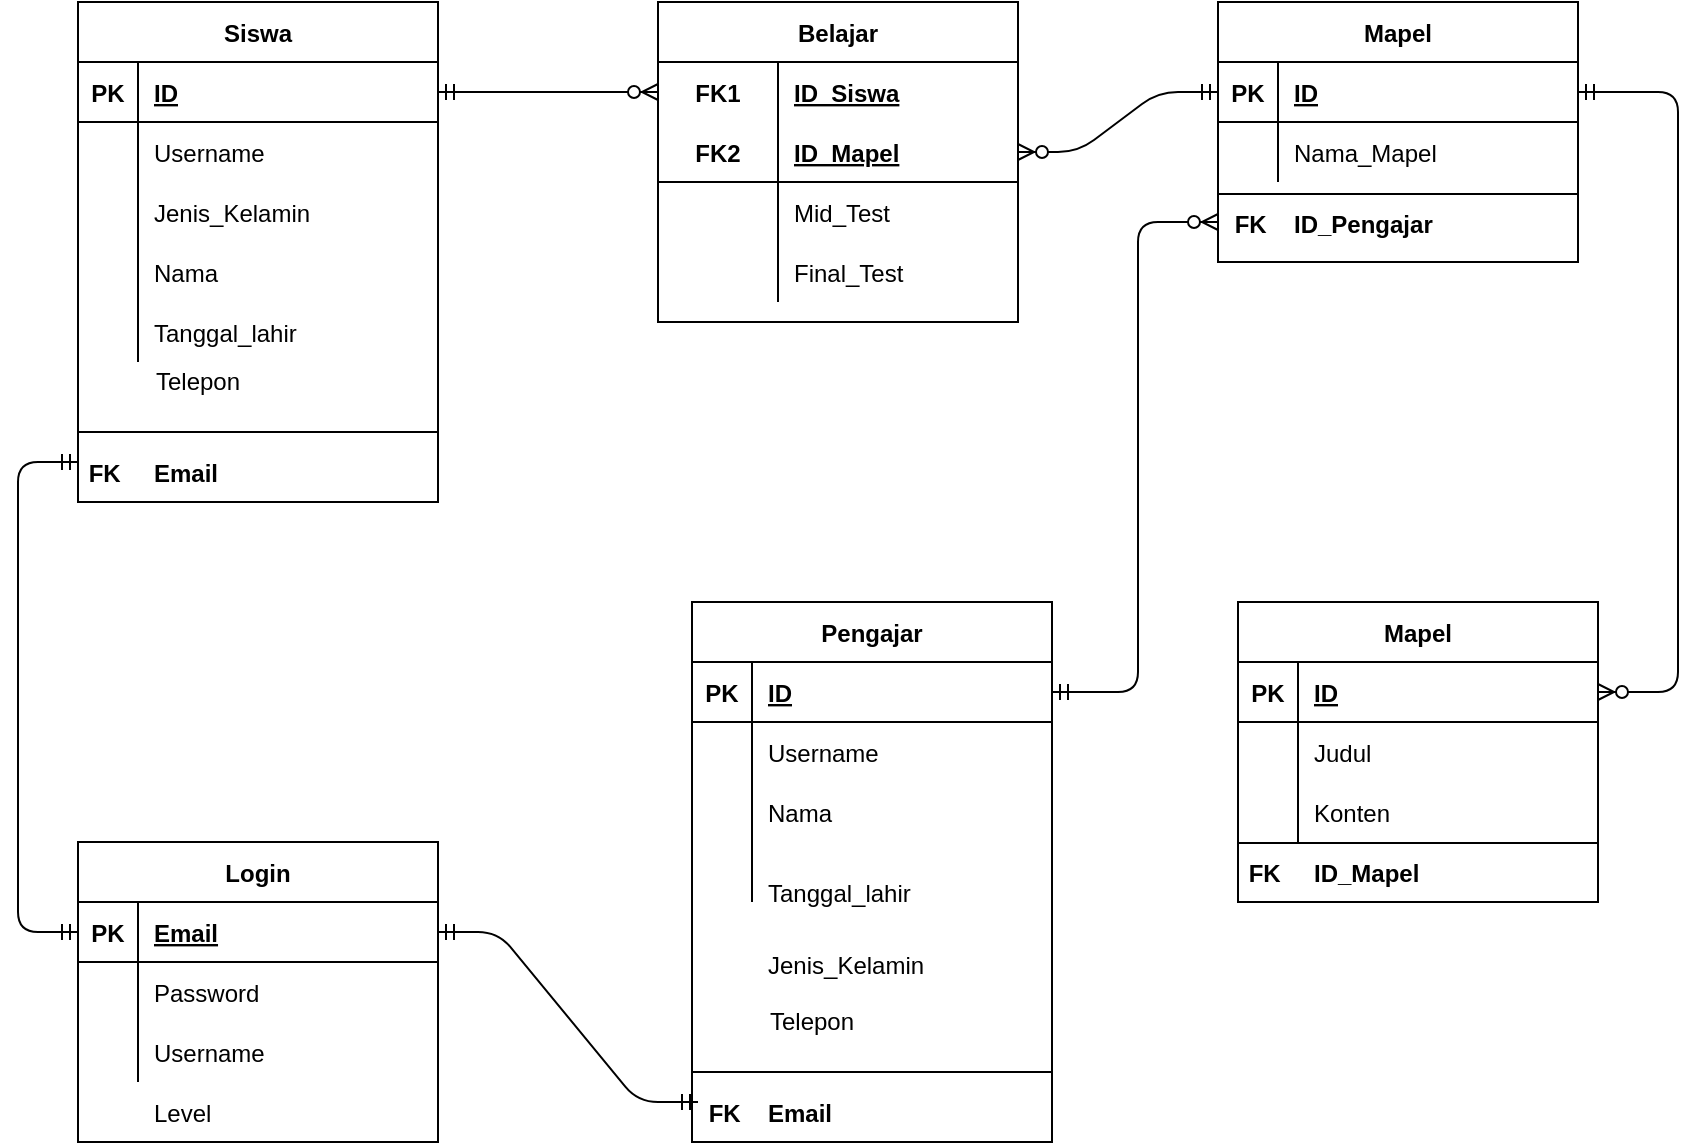 <mxfile version="13.10.1" type="device"><diagram id="iMdHe8foG-8TYhm6ewDh" name="Page-1"><mxGraphModel dx="868" dy="433" grid="1" gridSize="10" guides="1" tooltips="1" connect="1" arrows="1" fold="1" page="1" pageScale="1" pageWidth="850" pageHeight="1100" math="0" shadow="0"><root><mxCell id="0"/><mxCell id="1" parent="0"/><mxCell id="Vj2Q8QpAhm5BJDSr8hEJ-1" value="Siswa" style="shape=table;startSize=30;container=1;collapsible=1;childLayout=tableLayout;fixedRows=1;rowLines=0;fontStyle=1;align=center;resizeLast=1;" parent="1" vertex="1"><mxGeometry x="80" y="40" width="180" height="250" as="geometry"/></mxCell><mxCell id="Vj2Q8QpAhm5BJDSr8hEJ-2" value="" style="shape=partialRectangle;collapsible=0;dropTarget=0;pointerEvents=0;fillColor=none;top=0;left=0;bottom=1;right=0;points=[[0,0.5],[1,0.5]];portConstraint=eastwest;" parent="Vj2Q8QpAhm5BJDSr8hEJ-1" vertex="1"><mxGeometry y="30" width="180" height="30" as="geometry"/></mxCell><mxCell id="Vj2Q8QpAhm5BJDSr8hEJ-3" value="PK" style="shape=partialRectangle;connectable=0;fillColor=none;top=0;left=0;bottom=0;right=0;fontStyle=1;overflow=hidden;" parent="Vj2Q8QpAhm5BJDSr8hEJ-2" vertex="1"><mxGeometry width="30" height="30" as="geometry"/></mxCell><mxCell id="Vj2Q8QpAhm5BJDSr8hEJ-4" value="ID" style="shape=partialRectangle;connectable=0;fillColor=none;top=0;left=0;bottom=0;right=0;align=left;spacingLeft=6;fontStyle=5;overflow=hidden;" parent="Vj2Q8QpAhm5BJDSr8hEJ-2" vertex="1"><mxGeometry x="30" width="150" height="30" as="geometry"/></mxCell><mxCell id="Vj2Q8QpAhm5BJDSr8hEJ-5" value="" style="shape=partialRectangle;collapsible=0;dropTarget=0;pointerEvents=0;fillColor=none;top=0;left=0;bottom=0;right=0;points=[[0,0.5],[1,0.5]];portConstraint=eastwest;" parent="Vj2Q8QpAhm5BJDSr8hEJ-1" vertex="1"><mxGeometry y="60" width="180" height="30" as="geometry"/></mxCell><mxCell id="Vj2Q8QpAhm5BJDSr8hEJ-6" value="" style="shape=partialRectangle;connectable=0;fillColor=none;top=0;left=0;bottom=0;right=0;editable=1;overflow=hidden;" parent="Vj2Q8QpAhm5BJDSr8hEJ-5" vertex="1"><mxGeometry width="30" height="30" as="geometry"/></mxCell><mxCell id="Vj2Q8QpAhm5BJDSr8hEJ-7" value="Username" style="shape=partialRectangle;connectable=0;fillColor=none;top=0;left=0;bottom=0;right=0;align=left;spacingLeft=6;overflow=hidden;" parent="Vj2Q8QpAhm5BJDSr8hEJ-5" vertex="1"><mxGeometry x="30" width="150" height="30" as="geometry"/></mxCell><mxCell id="MXmllqMuFRXZkB6bzygv-2" value="" style="shape=partialRectangle;collapsible=0;dropTarget=0;pointerEvents=0;fillColor=none;top=0;left=0;bottom=0;right=0;points=[[0,0.5],[1,0.5]];portConstraint=eastwest;" parent="Vj2Q8QpAhm5BJDSr8hEJ-1" vertex="1"><mxGeometry y="90" width="180" height="30" as="geometry"/></mxCell><mxCell id="MXmllqMuFRXZkB6bzygv-3" value="" style="shape=partialRectangle;connectable=0;fillColor=none;top=0;left=0;bottom=0;right=0;editable=1;overflow=hidden;" parent="MXmllqMuFRXZkB6bzygv-2" vertex="1"><mxGeometry width="30" height="30" as="geometry"/></mxCell><mxCell id="MXmllqMuFRXZkB6bzygv-4" value="Jenis_Kelamin" style="shape=partialRectangle;connectable=0;fillColor=none;top=0;left=0;bottom=0;right=0;align=left;spacingLeft=6;overflow=hidden;" parent="MXmllqMuFRXZkB6bzygv-2" vertex="1"><mxGeometry x="30" width="150" height="30" as="geometry"/></mxCell><mxCell id="Vj2Q8QpAhm5BJDSr8hEJ-11" value="" style="shape=partialRectangle;collapsible=0;dropTarget=0;pointerEvents=0;fillColor=none;top=0;left=0;bottom=0;right=0;points=[[0,0.5],[1,0.5]];portConstraint=eastwest;" parent="Vj2Q8QpAhm5BJDSr8hEJ-1" vertex="1"><mxGeometry y="120" width="180" height="30" as="geometry"/></mxCell><mxCell id="Vj2Q8QpAhm5BJDSr8hEJ-12" value="" style="shape=partialRectangle;connectable=0;fillColor=none;top=0;left=0;bottom=0;right=0;editable=1;overflow=hidden;" parent="Vj2Q8QpAhm5BJDSr8hEJ-11" vertex="1"><mxGeometry width="30" height="30" as="geometry"/></mxCell><mxCell id="Vj2Q8QpAhm5BJDSr8hEJ-13" value="Nama" style="shape=partialRectangle;connectable=0;fillColor=none;top=0;left=0;bottom=0;right=0;align=left;spacingLeft=6;overflow=hidden;" parent="Vj2Q8QpAhm5BJDSr8hEJ-11" vertex="1"><mxGeometry x="30" width="150" height="30" as="geometry"/></mxCell><mxCell id="Vj2Q8QpAhm5BJDSr8hEJ-8" value="" style="shape=partialRectangle;collapsible=0;dropTarget=0;pointerEvents=0;fillColor=none;top=0;left=0;bottom=0;right=0;points=[[0,0.5],[1,0.5]];portConstraint=eastwest;" parent="Vj2Q8QpAhm5BJDSr8hEJ-1" vertex="1"><mxGeometry y="150" width="180" height="30" as="geometry"/></mxCell><mxCell id="Vj2Q8QpAhm5BJDSr8hEJ-9" value="" style="shape=partialRectangle;connectable=0;fillColor=none;top=0;left=0;bottom=0;right=0;editable=1;overflow=hidden;" parent="Vj2Q8QpAhm5BJDSr8hEJ-8" vertex="1"><mxGeometry width="30" height="30" as="geometry"/></mxCell><mxCell id="Vj2Q8QpAhm5BJDSr8hEJ-10" value="" style="shape=partialRectangle;connectable=0;fillColor=none;top=0;left=0;bottom=0;right=0;align=left;spacingLeft=6;overflow=hidden;" parent="Vj2Q8QpAhm5BJDSr8hEJ-8" vertex="1"><mxGeometry x="30" width="150" height="30" as="geometry"/></mxCell><mxCell id="Vj2Q8QpAhm5BJDSr8hEJ-43" value="Mapel" style="shape=table;startSize=30;container=1;collapsible=1;childLayout=tableLayout;fixedRows=1;rowLines=0;fontStyle=1;align=center;resizeLast=1;" parent="1" vertex="1"><mxGeometry x="650" y="40" width="180" height="130" as="geometry"/></mxCell><mxCell id="Vj2Q8QpAhm5BJDSr8hEJ-44" value="" style="shape=partialRectangle;collapsible=0;dropTarget=0;pointerEvents=0;fillColor=none;top=0;left=0;bottom=1;right=0;points=[[0,0.5],[1,0.5]];portConstraint=eastwest;" parent="Vj2Q8QpAhm5BJDSr8hEJ-43" vertex="1"><mxGeometry y="30" width="180" height="30" as="geometry"/></mxCell><mxCell id="Vj2Q8QpAhm5BJDSr8hEJ-45" value="PK" style="shape=partialRectangle;connectable=0;fillColor=none;top=0;left=0;bottom=0;right=0;fontStyle=1;overflow=hidden;" parent="Vj2Q8QpAhm5BJDSr8hEJ-44" vertex="1"><mxGeometry width="30" height="30" as="geometry"/></mxCell><mxCell id="Vj2Q8QpAhm5BJDSr8hEJ-46" value="ID" style="shape=partialRectangle;connectable=0;fillColor=none;top=0;left=0;bottom=0;right=0;align=left;spacingLeft=6;fontStyle=5;overflow=hidden;" parent="Vj2Q8QpAhm5BJDSr8hEJ-44" vertex="1"><mxGeometry x="30" width="150" height="30" as="geometry"/></mxCell><mxCell id="Vj2Q8QpAhm5BJDSr8hEJ-47" value="" style="shape=partialRectangle;collapsible=0;dropTarget=0;pointerEvents=0;fillColor=none;top=0;left=0;bottom=0;right=0;points=[[0,0.5],[1,0.5]];portConstraint=eastwest;" parent="Vj2Q8QpAhm5BJDSr8hEJ-43" vertex="1"><mxGeometry y="60" width="180" height="30" as="geometry"/></mxCell><mxCell id="Vj2Q8QpAhm5BJDSr8hEJ-48" value="" style="shape=partialRectangle;connectable=0;fillColor=none;top=0;left=0;bottom=0;right=0;editable=1;overflow=hidden;" parent="Vj2Q8QpAhm5BJDSr8hEJ-47" vertex="1"><mxGeometry width="30" height="30" as="geometry"/></mxCell><mxCell id="Vj2Q8QpAhm5BJDSr8hEJ-49" value="Nama_Mapel" style="shape=partialRectangle;connectable=0;fillColor=none;top=0;left=0;bottom=0;right=0;align=left;spacingLeft=6;overflow=hidden;" parent="Vj2Q8QpAhm5BJDSr8hEJ-47" vertex="1"><mxGeometry x="30" width="150" height="30" as="geometry"/></mxCell><mxCell id="Vj2Q8QpAhm5BJDSr8hEJ-16" value="Email" style="shape=partialRectangle;connectable=0;fillColor=none;top=0;left=0;bottom=0;right=0;align=left;spacingLeft=6;overflow=hidden;fontStyle=1" parent="1" vertex="1"><mxGeometry x="110" y="260" width="150" height="30" as="geometry"/></mxCell><mxCell id="Vj2Q8QpAhm5BJDSr8hEJ-19" value="Tanggal_lahir" style="shape=partialRectangle;connectable=0;fillColor=none;top=0;left=0;bottom=0;right=0;align=left;spacingLeft=6;overflow=hidden;" parent="1" vertex="1"><mxGeometry x="110" y="190" width="150" height="30" as="geometry"/></mxCell><mxCell id="Vj2Q8QpAhm5BJDSr8hEJ-66" value="Belajar" style="shape=table;startSize=30;container=1;collapsible=1;childLayout=tableLayout;fixedRows=1;rowLines=0;fontStyle=1;align=center;resizeLast=1;" parent="1" vertex="1"><mxGeometry x="370" y="40" width="180" height="160" as="geometry"/></mxCell><mxCell id="Vj2Q8QpAhm5BJDSr8hEJ-67" value="" style="shape=partialRectangle;collapsible=0;dropTarget=0;pointerEvents=0;fillColor=none;top=0;left=0;bottom=0;right=0;points=[[0,0.5],[1,0.5]];portConstraint=eastwest;" parent="Vj2Q8QpAhm5BJDSr8hEJ-66" vertex="1"><mxGeometry y="30" width="180" height="30" as="geometry"/></mxCell><mxCell id="Vj2Q8QpAhm5BJDSr8hEJ-68" value="FK1" style="shape=partialRectangle;connectable=0;fillColor=none;top=0;left=0;bottom=0;right=0;fontStyle=1;overflow=hidden;" parent="Vj2Q8QpAhm5BJDSr8hEJ-67" vertex="1"><mxGeometry width="60" height="30" as="geometry"/></mxCell><mxCell id="Vj2Q8QpAhm5BJDSr8hEJ-69" value="ID_Siswa" style="shape=partialRectangle;connectable=0;fillColor=none;top=0;left=0;bottom=0;right=0;align=left;spacingLeft=6;fontStyle=5;overflow=hidden;" parent="Vj2Q8QpAhm5BJDSr8hEJ-67" vertex="1"><mxGeometry x="60" width="120" height="30" as="geometry"/></mxCell><mxCell id="Vj2Q8QpAhm5BJDSr8hEJ-70" value="" style="shape=partialRectangle;collapsible=0;dropTarget=0;pointerEvents=0;fillColor=none;top=0;left=0;bottom=1;right=0;points=[[0,0.5],[1,0.5]];portConstraint=eastwest;" parent="Vj2Q8QpAhm5BJDSr8hEJ-66" vertex="1"><mxGeometry y="60" width="180" height="30" as="geometry"/></mxCell><mxCell id="Vj2Q8QpAhm5BJDSr8hEJ-71" value="FK2" style="shape=partialRectangle;connectable=0;fillColor=none;top=0;left=0;bottom=0;right=0;fontStyle=1;overflow=hidden;" parent="Vj2Q8QpAhm5BJDSr8hEJ-70" vertex="1"><mxGeometry width="60" height="30" as="geometry"/></mxCell><mxCell id="Vj2Q8QpAhm5BJDSr8hEJ-72" value="ID_Mapel" style="shape=partialRectangle;connectable=0;fillColor=none;top=0;left=0;bottom=0;right=0;align=left;spacingLeft=6;fontStyle=5;overflow=hidden;" parent="Vj2Q8QpAhm5BJDSr8hEJ-70" vertex="1"><mxGeometry x="60" width="120" height="30" as="geometry"/></mxCell><mxCell id="Vj2Q8QpAhm5BJDSr8hEJ-83" value="" style="shape=partialRectangle;collapsible=0;dropTarget=0;pointerEvents=0;fillColor=none;top=0;left=0;bottom=0;right=0;points=[[0,0.5],[1,0.5]];portConstraint=eastwest;" parent="Vj2Q8QpAhm5BJDSr8hEJ-66" vertex="1"><mxGeometry y="90" width="180" height="30" as="geometry"/></mxCell><mxCell id="Vj2Q8QpAhm5BJDSr8hEJ-84" value="" style="shape=partialRectangle;connectable=0;fillColor=none;top=0;left=0;bottom=0;right=0;editable=1;overflow=hidden;" parent="Vj2Q8QpAhm5BJDSr8hEJ-83" vertex="1"><mxGeometry width="60" height="30" as="geometry"/></mxCell><mxCell id="Vj2Q8QpAhm5BJDSr8hEJ-85" value="Mid_Test" style="shape=partialRectangle;connectable=0;fillColor=none;top=0;left=0;bottom=0;right=0;align=left;spacingLeft=6;overflow=hidden;" parent="Vj2Q8QpAhm5BJDSr8hEJ-83" vertex="1"><mxGeometry x="60" width="120" height="30" as="geometry"/></mxCell><mxCell id="Vj2Q8QpAhm5BJDSr8hEJ-73" value="" style="shape=partialRectangle;collapsible=0;dropTarget=0;pointerEvents=0;fillColor=none;top=0;left=0;bottom=0;right=0;points=[[0,0.5],[1,0.5]];portConstraint=eastwest;" parent="Vj2Q8QpAhm5BJDSr8hEJ-66" vertex="1"><mxGeometry y="120" width="180" height="30" as="geometry"/></mxCell><mxCell id="Vj2Q8QpAhm5BJDSr8hEJ-74" value="" style="shape=partialRectangle;connectable=0;fillColor=none;top=0;left=0;bottom=0;right=0;editable=1;overflow=hidden;" parent="Vj2Q8QpAhm5BJDSr8hEJ-73" vertex="1"><mxGeometry width="60" height="30" as="geometry"/></mxCell><mxCell id="Vj2Q8QpAhm5BJDSr8hEJ-75" value="Final_Test" style="shape=partialRectangle;connectable=0;fillColor=none;top=0;left=0;bottom=0;right=0;align=left;spacingLeft=6;overflow=hidden;" parent="Vj2Q8QpAhm5BJDSr8hEJ-73" vertex="1"><mxGeometry x="60" width="120" height="30" as="geometry"/></mxCell><mxCell id="Vj2Q8QpAhm5BJDSr8hEJ-86" value="" style="fontSize=12;html=1;endArrow=ERzeroToMany;startArrow=ERmandOne;edgeStyle=orthogonalEdgeStyle;exitX=1;exitY=0.5;exitDx=0;exitDy=0;endFill=1;" parent="1" source="Ri1a3u-TD6PD-_G2yPUE-16" edge="1"><mxGeometry width="100" height="100" relative="1" as="geometry"><mxPoint x="660" y="320" as="sourcePoint"/><mxPoint x="650" y="150" as="targetPoint"/><Array as="points"><mxPoint x="610" y="385"/><mxPoint x="610" y="150"/></Array></mxGeometry></mxCell><mxCell id="Ri1a3u-TD6PD-_G2yPUE-28" value="Email" style="shape=partialRectangle;connectable=0;fillColor=none;top=0;left=0;bottom=0;right=0;align=left;spacingLeft=6;overflow=hidden;fontStyle=1" parent="1" vertex="1"><mxGeometry x="417" y="580" width="150" height="30" as="geometry"/></mxCell><mxCell id="Ri1a3u-TD6PD-_G2yPUE-29" value="Tanggal_lahir" style="shape=partialRectangle;connectable=0;fillColor=none;top=0;left=0;bottom=0;right=0;align=left;spacingLeft=6;overflow=hidden;" parent="1" vertex="1"><mxGeometry x="417" y="470" width="150" height="30" as="geometry"/></mxCell><mxCell id="Ri1a3u-TD6PD-_G2yPUE-30" value="" style="line;strokeWidth=1;rotatable=0;dashed=0;labelPosition=right;align=left;verticalAlign=middle;spacingTop=0;spacingLeft=6;points=[];portConstraint=eastwest;" parent="1" vertex="1"><mxGeometry x="387" y="570" width="180" height="10" as="geometry"/></mxCell><mxCell id="Ri1a3u-TD6PD-_G2yPUE-31" value="" style="line;strokeWidth=1;rotatable=0;dashed=0;labelPosition=right;align=left;verticalAlign=middle;spacingTop=0;spacingLeft=6;points=[];portConstraint=eastwest;" parent="1" vertex="1"><mxGeometry x="80" y="250" width="180" height="10" as="geometry"/></mxCell><mxCell id="Ri1a3u-TD6PD-_G2yPUE-32" value="  FK" style="shape=partialRectangle;connectable=0;fillColor=none;top=0;left=0;bottom=0;right=0;fontStyle=1;overflow=hidden;" parent="1" vertex="1"><mxGeometry x="60" y="260" width="60" height="30" as="geometry"/></mxCell><mxCell id="Ri1a3u-TD6PD-_G2yPUE-33" value="  FK" style="shape=partialRectangle;connectable=0;fillColor=none;top=0;left=0;bottom=0;right=0;fontStyle=1;overflow=hidden;" parent="1" vertex="1"><mxGeometry x="370" y="580" width="60" height="30" as="geometry"/></mxCell><mxCell id="Ri1a3u-TD6PD-_G2yPUE-2" value="Login" style="shape=table;startSize=30;container=1;collapsible=1;childLayout=tableLayout;fixedRows=1;rowLines=0;fontStyle=1;align=center;resizeLast=1;" parent="1" vertex="1"><mxGeometry x="80" y="460" width="180" height="150" as="geometry"/></mxCell><mxCell id="Ri1a3u-TD6PD-_G2yPUE-3" value="" style="shape=partialRectangle;collapsible=0;dropTarget=0;pointerEvents=0;fillColor=none;top=0;left=0;bottom=1;right=0;points=[[0,0.5],[1,0.5]];portConstraint=eastwest;" parent="Ri1a3u-TD6PD-_G2yPUE-2" vertex="1"><mxGeometry y="30" width="180" height="30" as="geometry"/></mxCell><mxCell id="Ri1a3u-TD6PD-_G2yPUE-4" value="PK" style="shape=partialRectangle;connectable=0;fillColor=none;top=0;left=0;bottom=0;right=0;fontStyle=1;overflow=hidden;" parent="Ri1a3u-TD6PD-_G2yPUE-3" vertex="1"><mxGeometry width="30" height="30" as="geometry"/></mxCell><mxCell id="Ri1a3u-TD6PD-_G2yPUE-5" value="Email" style="shape=partialRectangle;connectable=0;fillColor=none;top=0;left=0;bottom=0;right=0;align=left;spacingLeft=6;fontStyle=5;overflow=hidden;" parent="Ri1a3u-TD6PD-_G2yPUE-3" vertex="1"><mxGeometry x="30" width="150" height="30" as="geometry"/></mxCell><mxCell id="Ri1a3u-TD6PD-_G2yPUE-6" value="" style="shape=partialRectangle;collapsible=0;dropTarget=0;pointerEvents=0;fillColor=none;top=0;left=0;bottom=0;right=0;points=[[0,0.5],[1,0.5]];portConstraint=eastwest;" parent="Ri1a3u-TD6PD-_G2yPUE-2" vertex="1"><mxGeometry y="60" width="180" height="30" as="geometry"/></mxCell><mxCell id="Ri1a3u-TD6PD-_G2yPUE-7" value="" style="shape=partialRectangle;connectable=0;fillColor=none;top=0;left=0;bottom=0;right=0;editable=1;overflow=hidden;" parent="Ri1a3u-TD6PD-_G2yPUE-6" vertex="1"><mxGeometry width="30" height="30" as="geometry"/></mxCell><mxCell id="Ri1a3u-TD6PD-_G2yPUE-8" value="Password" style="shape=partialRectangle;connectable=0;fillColor=none;top=0;left=0;bottom=0;right=0;align=left;spacingLeft=6;overflow=hidden;" parent="Ri1a3u-TD6PD-_G2yPUE-6" vertex="1"><mxGeometry x="30" width="150" height="30" as="geometry"/></mxCell><mxCell id="Ri1a3u-TD6PD-_G2yPUE-9" value="" style="shape=partialRectangle;collapsible=0;dropTarget=0;pointerEvents=0;fillColor=none;top=0;left=0;bottom=0;right=0;points=[[0,0.5],[1,0.5]];portConstraint=eastwest;" parent="Ri1a3u-TD6PD-_G2yPUE-2" vertex="1"><mxGeometry y="90" width="180" height="30" as="geometry"/></mxCell><mxCell id="Ri1a3u-TD6PD-_G2yPUE-10" value="" style="shape=partialRectangle;connectable=0;fillColor=none;top=0;left=0;bottom=0;right=0;editable=1;overflow=hidden;" parent="Ri1a3u-TD6PD-_G2yPUE-9" vertex="1"><mxGeometry width="30" height="30" as="geometry"/></mxCell><mxCell id="Ri1a3u-TD6PD-_G2yPUE-11" value="Username" style="shape=partialRectangle;connectable=0;fillColor=none;top=0;left=0;bottom=0;right=0;align=left;spacingLeft=6;overflow=hidden;" parent="Ri1a3u-TD6PD-_G2yPUE-9" vertex="1"><mxGeometry x="30" width="150" height="30" as="geometry"/></mxCell><mxCell id="Ri1a3u-TD6PD-_G2yPUE-15" value="Pengajar" style="shape=table;startSize=30;container=1;collapsible=1;childLayout=tableLayout;fixedRows=1;rowLines=0;fontStyle=1;align=center;resizeLast=1;" parent="1" vertex="1"><mxGeometry x="387" y="340" width="180" height="270" as="geometry"/></mxCell><mxCell id="Ri1a3u-TD6PD-_G2yPUE-16" value="" style="shape=partialRectangle;collapsible=0;dropTarget=0;pointerEvents=0;fillColor=none;top=0;left=0;bottom=1;right=0;points=[[0,0.5],[1,0.5]];portConstraint=eastwest;" parent="Ri1a3u-TD6PD-_G2yPUE-15" vertex="1"><mxGeometry y="30" width="180" height="30" as="geometry"/></mxCell><mxCell id="Ri1a3u-TD6PD-_G2yPUE-17" value="PK" style="shape=partialRectangle;connectable=0;fillColor=none;top=0;left=0;bottom=0;right=0;fontStyle=1;overflow=hidden;" parent="Ri1a3u-TD6PD-_G2yPUE-16" vertex="1"><mxGeometry width="30" height="30" as="geometry"/></mxCell><mxCell id="Ri1a3u-TD6PD-_G2yPUE-18" value="ID" style="shape=partialRectangle;connectable=0;fillColor=none;top=0;left=0;bottom=0;right=0;align=left;spacingLeft=6;fontStyle=5;overflow=hidden;" parent="Ri1a3u-TD6PD-_G2yPUE-16" vertex="1"><mxGeometry x="30" width="150" height="30" as="geometry"/></mxCell><mxCell id="Ri1a3u-TD6PD-_G2yPUE-19" value="" style="shape=partialRectangle;collapsible=0;dropTarget=0;pointerEvents=0;fillColor=none;top=0;left=0;bottom=0;right=0;points=[[0,0.5],[1,0.5]];portConstraint=eastwest;" parent="Ri1a3u-TD6PD-_G2yPUE-15" vertex="1"><mxGeometry y="60" width="180" height="30" as="geometry"/></mxCell><mxCell id="Ri1a3u-TD6PD-_G2yPUE-20" value="" style="shape=partialRectangle;connectable=0;fillColor=none;top=0;left=0;bottom=0;right=0;editable=1;overflow=hidden;" parent="Ri1a3u-TD6PD-_G2yPUE-19" vertex="1"><mxGeometry width="30" height="30" as="geometry"/></mxCell><mxCell id="Ri1a3u-TD6PD-_G2yPUE-21" value="Username" style="shape=partialRectangle;connectable=0;fillColor=none;top=0;left=0;bottom=0;right=0;align=left;spacingLeft=6;overflow=hidden;" parent="Ri1a3u-TD6PD-_G2yPUE-19" vertex="1"><mxGeometry x="30" width="150" height="30" as="geometry"/></mxCell><mxCell id="Ri1a3u-TD6PD-_G2yPUE-22" value="" style="shape=partialRectangle;collapsible=0;dropTarget=0;pointerEvents=0;fillColor=none;top=0;left=0;bottom=0;right=0;points=[[0,0.5],[1,0.5]];portConstraint=eastwest;" parent="Ri1a3u-TD6PD-_G2yPUE-15" vertex="1"><mxGeometry y="90" width="180" height="30" as="geometry"/></mxCell><mxCell id="Ri1a3u-TD6PD-_G2yPUE-23" value="" style="shape=partialRectangle;connectable=0;fillColor=none;top=0;left=0;bottom=0;right=0;editable=1;overflow=hidden;" parent="Ri1a3u-TD6PD-_G2yPUE-22" vertex="1"><mxGeometry width="30" height="30" as="geometry"/></mxCell><mxCell id="Ri1a3u-TD6PD-_G2yPUE-24" value="Nama" style="shape=partialRectangle;connectable=0;fillColor=none;top=0;left=0;bottom=0;right=0;align=left;spacingLeft=6;overflow=hidden;" parent="Ri1a3u-TD6PD-_G2yPUE-22" vertex="1"><mxGeometry x="30" width="150" height="30" as="geometry"/></mxCell><mxCell id="Ri1a3u-TD6PD-_G2yPUE-25" value="" style="shape=partialRectangle;collapsible=0;dropTarget=0;pointerEvents=0;fillColor=none;top=0;left=0;bottom=0;right=0;points=[[0,0.5],[1,0.5]];portConstraint=eastwest;" parent="Ri1a3u-TD6PD-_G2yPUE-15" vertex="1"><mxGeometry y="120" width="180" height="30" as="geometry"/></mxCell><mxCell id="Ri1a3u-TD6PD-_G2yPUE-26" value="" style="shape=partialRectangle;connectable=0;fillColor=none;top=0;left=0;bottom=0;right=0;editable=1;overflow=hidden;" parent="Ri1a3u-TD6PD-_G2yPUE-25" vertex="1"><mxGeometry width="30" height="30" as="geometry"/></mxCell><mxCell id="Ri1a3u-TD6PD-_G2yPUE-27" value="" style="shape=partialRectangle;connectable=0;fillColor=none;top=0;left=0;bottom=0;right=0;align=left;spacingLeft=6;overflow=hidden;" parent="Ri1a3u-TD6PD-_G2yPUE-25" vertex="1"><mxGeometry x="30" width="150" height="30" as="geometry"/></mxCell><mxCell id="Ri1a3u-TD6PD-_G2yPUE-36" value="" style="fontSize=12;html=1;endArrow=ERmandOne;startArrow=ERmandOne;edgeStyle=orthogonalEdgeStyle;exitX=0;exitY=0.5;exitDx=0;exitDy=0;" parent="1" source="Ri1a3u-TD6PD-_G2yPUE-3" edge="1"><mxGeometry width="100" height="100" relative="1" as="geometry"><mxPoint x="120" y="390" as="sourcePoint"/><mxPoint x="80" y="270" as="targetPoint"/><Array as="points"><mxPoint x="50" y="505"/><mxPoint x="50" y="270"/></Array></mxGeometry></mxCell><mxCell id="Ri1a3u-TD6PD-_G2yPUE-37" value="" style="line;strokeWidth=1;rotatable=0;dashed=0;labelPosition=right;align=left;verticalAlign=middle;spacingTop=0;spacingLeft=6;points=[];portConstraint=eastwest;" parent="1" vertex="1"><mxGeometry x="650" y="131" width="180" height="10" as="geometry"/></mxCell><mxCell id="Ri1a3u-TD6PD-_G2yPUE-38" value="ID_Pengajar" style="shape=partialRectangle;connectable=0;fillColor=none;top=0;left=0;bottom=0;right=0;align=left;spacingLeft=6;overflow=hidden;fontStyle=1" parent="1" vertex="1"><mxGeometry x="680" y="141" width="150" height="19" as="geometry"/></mxCell><mxCell id="Ri1a3u-TD6PD-_G2yPUE-41" value="" style="edgeStyle=entityRelationEdgeStyle;fontSize=12;html=1;endArrow=ERmandOne;startArrow=ERmandOne;exitX=1;exitY=0.5;exitDx=0;exitDy=0;" parent="1" source="Ri1a3u-TD6PD-_G2yPUE-3" edge="1"><mxGeometry width="100" height="100" relative="1" as="geometry"><mxPoint x="520" y="250" as="sourcePoint"/><mxPoint x="390" y="590" as="targetPoint"/></mxGeometry></mxCell><mxCell id="Ri1a3u-TD6PD-_G2yPUE-42" value="  FK" style="shape=partialRectangle;connectable=0;fillColor=none;top=0;left=0;bottom=0;right=0;fontStyle=1;overflow=hidden;" parent="1" vertex="1"><mxGeometry x="633" y="135.5" width="60" height="30" as="geometry"/></mxCell><mxCell id="MXmllqMuFRXZkB6bzygv-5" value="Jenis_Kelamin" style="shape=partialRectangle;connectable=0;fillColor=none;top=0;left=0;bottom=0;right=0;align=left;spacingLeft=6;overflow=hidden;" parent="1" vertex="1"><mxGeometry x="417" y="506" width="150" height="30" as="geometry"/></mxCell><mxCell id="MXmllqMuFRXZkB6bzygv-11" value="" style="edgeStyle=entityRelationEdgeStyle;fontSize=12;html=1;endArrow=ERzeroToMany;startArrow=ERmandOne;entryX=0;entryY=0.5;entryDx=0;entryDy=0;exitX=1;exitY=0.5;exitDx=0;exitDy=0;" parent="1" source="Vj2Q8QpAhm5BJDSr8hEJ-2" target="Vj2Q8QpAhm5BJDSr8hEJ-67" edge="1"><mxGeometry width="100" height="100" relative="1" as="geometry"><mxPoint x="270" y="85" as="sourcePoint"/><mxPoint x="470" y="80" as="targetPoint"/></mxGeometry></mxCell><mxCell id="MXmllqMuFRXZkB6bzygv-13" value="" style="edgeStyle=entityRelationEdgeStyle;fontSize=12;html=1;endArrow=ERmandOne;startArrow=ERzeroToMany;startFill=1;exitX=1;exitY=0.5;exitDx=0;exitDy=0;" parent="1" source="Vj2Q8QpAhm5BJDSr8hEJ-70" edge="1"><mxGeometry width="100" height="100" relative="1" as="geometry"><mxPoint x="250" y="180" as="sourcePoint"/><mxPoint x="650" y="85" as="targetPoint"/></mxGeometry></mxCell><mxCell id="s2LB5TFmODHG9X6wygwl-5" value="Level" style="shape=partialRectangle;connectable=0;fillColor=none;top=0;left=0;bottom=0;right=0;align=left;spacingLeft=6;overflow=hidden;" parent="1" vertex="1"><mxGeometry x="110" y="580" width="150" height="30" as="geometry"/></mxCell><mxCell id="bbtm6ZTO8cuB6L8XKlg1-1" value="Mapel" style="shape=table;startSize=30;container=1;collapsible=1;childLayout=tableLayout;fixedRows=1;rowLines=0;fontStyle=1;align=center;resizeLast=1;" vertex="1" parent="1"><mxGeometry x="660" y="340" width="180" height="150" as="geometry"/></mxCell><mxCell id="bbtm6ZTO8cuB6L8XKlg1-2" value="" style="shape=partialRectangle;collapsible=0;dropTarget=0;pointerEvents=0;fillColor=none;top=0;left=0;bottom=1;right=0;points=[[0,0.5],[1,0.5]];portConstraint=eastwest;" vertex="1" parent="bbtm6ZTO8cuB6L8XKlg1-1"><mxGeometry y="30" width="180" height="30" as="geometry"/></mxCell><mxCell id="bbtm6ZTO8cuB6L8XKlg1-3" value="PK" style="shape=partialRectangle;connectable=0;fillColor=none;top=0;left=0;bottom=0;right=0;fontStyle=1;overflow=hidden;" vertex="1" parent="bbtm6ZTO8cuB6L8XKlg1-2"><mxGeometry width="30" height="30" as="geometry"/></mxCell><mxCell id="bbtm6ZTO8cuB6L8XKlg1-4" value="ID" style="shape=partialRectangle;connectable=0;fillColor=none;top=0;left=0;bottom=0;right=0;align=left;spacingLeft=6;fontStyle=5;overflow=hidden;" vertex="1" parent="bbtm6ZTO8cuB6L8XKlg1-2"><mxGeometry x="30" width="150" height="30" as="geometry"/></mxCell><mxCell id="bbtm6ZTO8cuB6L8XKlg1-5" value="" style="shape=partialRectangle;collapsible=0;dropTarget=0;pointerEvents=0;fillColor=none;top=0;left=0;bottom=0;right=0;points=[[0,0.5],[1,0.5]];portConstraint=eastwest;" vertex="1" parent="bbtm6ZTO8cuB6L8XKlg1-1"><mxGeometry y="60" width="180" height="30" as="geometry"/></mxCell><mxCell id="bbtm6ZTO8cuB6L8XKlg1-6" value="" style="shape=partialRectangle;connectable=0;fillColor=none;top=0;left=0;bottom=0;right=0;editable=1;overflow=hidden;" vertex="1" parent="bbtm6ZTO8cuB6L8XKlg1-5"><mxGeometry width="30" height="30" as="geometry"/></mxCell><mxCell id="bbtm6ZTO8cuB6L8XKlg1-7" value="Judul" style="shape=partialRectangle;connectable=0;fillColor=none;top=0;left=0;bottom=0;right=0;align=left;spacingLeft=6;overflow=hidden;" vertex="1" parent="bbtm6ZTO8cuB6L8XKlg1-5"><mxGeometry x="30" width="150" height="30" as="geometry"/></mxCell><mxCell id="bbtm6ZTO8cuB6L8XKlg1-8" value="" style="shape=partialRectangle;collapsible=0;dropTarget=0;pointerEvents=0;fillColor=none;top=0;left=0;bottom=0;right=0;points=[[0,0.5],[1,0.5]];portConstraint=eastwest;" vertex="1" parent="bbtm6ZTO8cuB6L8XKlg1-1"><mxGeometry y="90" width="180" height="30" as="geometry"/></mxCell><mxCell id="bbtm6ZTO8cuB6L8XKlg1-9" value="" style="shape=partialRectangle;connectable=0;fillColor=none;top=0;left=0;bottom=0;right=0;editable=1;overflow=hidden;" vertex="1" parent="bbtm6ZTO8cuB6L8XKlg1-8"><mxGeometry width="30" height="30" as="geometry"/></mxCell><mxCell id="bbtm6ZTO8cuB6L8XKlg1-10" value="Konten" style="shape=partialRectangle;connectable=0;fillColor=none;top=0;left=0;bottom=0;right=0;align=left;spacingLeft=6;overflow=hidden;" vertex="1" parent="bbtm6ZTO8cuB6L8XKlg1-8"><mxGeometry x="30" width="150" height="30" as="geometry"/></mxCell><mxCell id="bbtm6ZTO8cuB6L8XKlg1-11" value="  FK" style="shape=partialRectangle;connectable=0;fillColor=none;top=0;left=0;bottom=0;right=0;fontStyle=1;overflow=hidden;" vertex="1" parent="1"><mxGeometry x="640" y="460" width="60" height="30" as="geometry"/></mxCell><mxCell id="bbtm6ZTO8cuB6L8XKlg1-12" value="" style="line;strokeWidth=1;rotatable=0;dashed=0;labelPosition=right;align=left;verticalAlign=middle;spacingTop=0;spacingLeft=6;points=[];portConstraint=eastwest;" vertex="1" parent="1"><mxGeometry x="660" y="455.5" width="180" height="10" as="geometry"/></mxCell><mxCell id="bbtm6ZTO8cuB6L8XKlg1-13" value="ID_Mapel" style="shape=partialRectangle;connectable=0;fillColor=none;top=0;left=0;bottom=0;right=0;align=left;spacingLeft=6;overflow=hidden;fontStyle=1" vertex="1" parent="1"><mxGeometry x="690" y="465.5" width="150" height="19" as="geometry"/></mxCell><mxCell id="bbtm6ZTO8cuB6L8XKlg1-14" value="Telepon" style="text;html=1;strokeColor=none;fillColor=none;align=center;verticalAlign=middle;whiteSpace=wrap;rounded=0;" vertex="1" parent="1"><mxGeometry x="120" y="220" width="40" height="20" as="geometry"/></mxCell><mxCell id="bbtm6ZTO8cuB6L8XKlg1-16" value="Telepon" style="text;html=1;strokeColor=none;fillColor=none;align=center;verticalAlign=middle;whiteSpace=wrap;rounded=0;" vertex="1" parent="1"><mxGeometry x="427" y="540" width="40" height="20" as="geometry"/></mxCell><mxCell id="bbtm6ZTO8cuB6L8XKlg1-18" value="" style="fontSize=12;html=1;endArrow=ERmandOne;startArrow=ERzeroToMany;edgeStyle=orthogonalEdgeStyle;exitX=1;exitY=0.5;exitDx=0;exitDy=0;endFill=0;entryX=1;entryY=0.5;entryDx=0;entryDy=0;startFill=1;" edge="1" parent="1" source="bbtm6ZTO8cuB6L8XKlg1-2" target="Vj2Q8QpAhm5BJDSr8hEJ-44"><mxGeometry width="100" height="100" relative="1" as="geometry"><mxPoint x="577" y="395" as="sourcePoint"/><mxPoint x="660" y="160" as="targetPoint"/><Array as="points"><mxPoint x="880" y="385"/><mxPoint x="880" y="85"/></Array></mxGeometry></mxCell></root></mxGraphModel></diagram></mxfile>